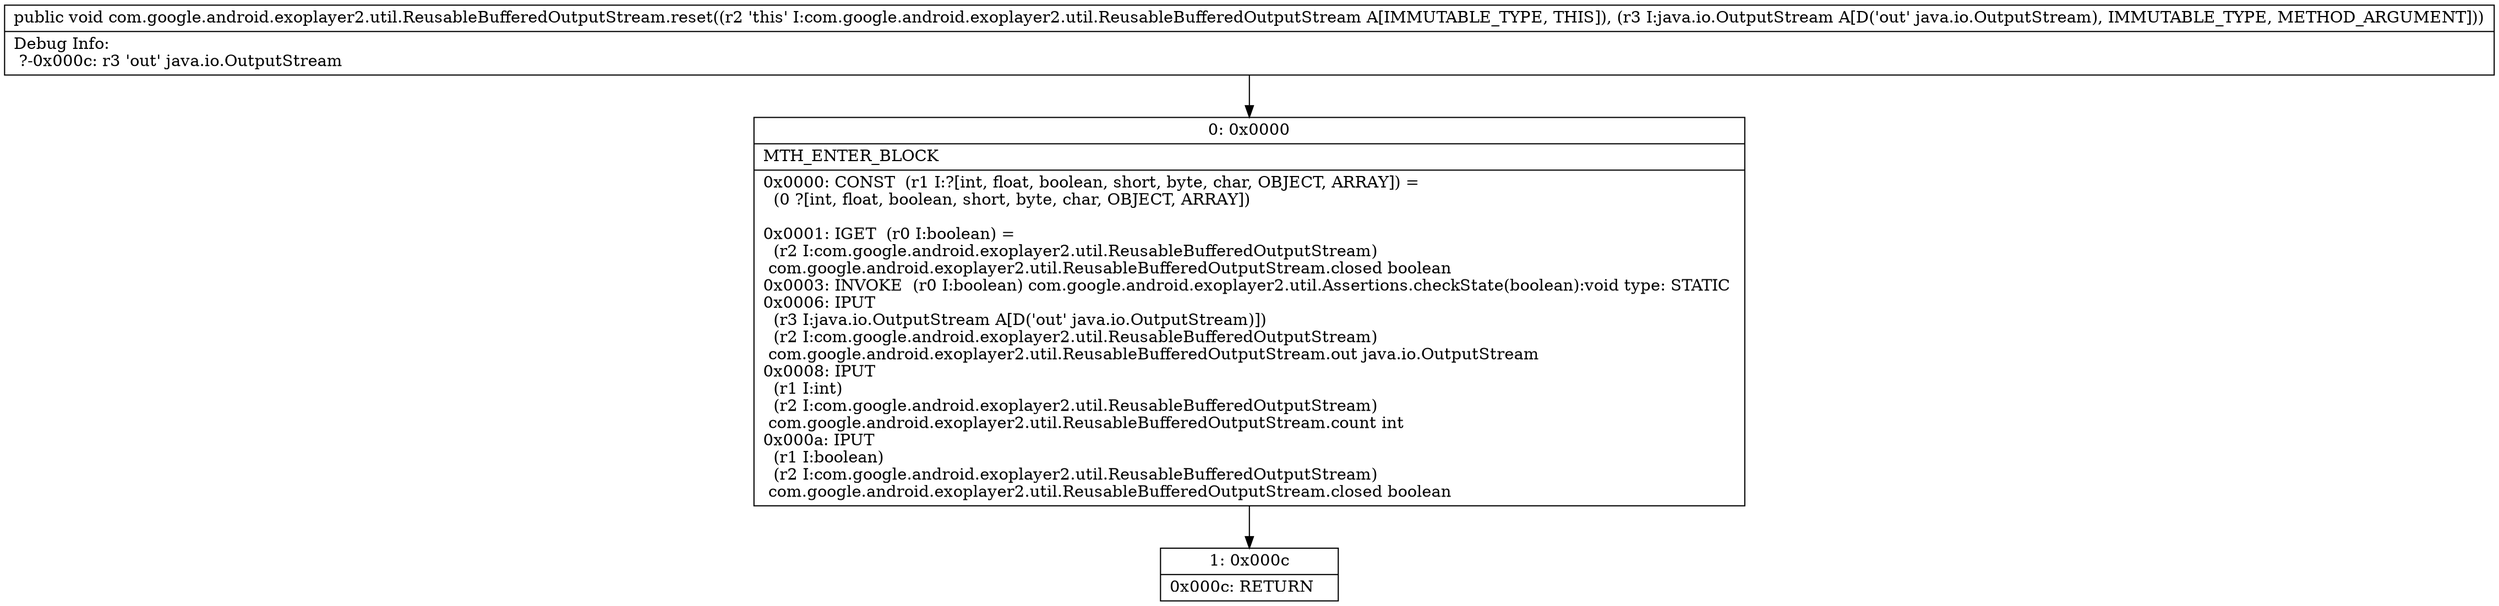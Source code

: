 digraph "CFG forcom.google.android.exoplayer2.util.ReusableBufferedOutputStream.reset(Ljava\/io\/OutputStream;)V" {
Node_0 [shape=record,label="{0\:\ 0x0000|MTH_ENTER_BLOCK\l|0x0000: CONST  (r1 I:?[int, float, boolean, short, byte, char, OBJECT, ARRAY]) = \l  (0 ?[int, float, boolean, short, byte, char, OBJECT, ARRAY])\l \l0x0001: IGET  (r0 I:boolean) = \l  (r2 I:com.google.android.exoplayer2.util.ReusableBufferedOutputStream)\l com.google.android.exoplayer2.util.ReusableBufferedOutputStream.closed boolean \l0x0003: INVOKE  (r0 I:boolean) com.google.android.exoplayer2.util.Assertions.checkState(boolean):void type: STATIC \l0x0006: IPUT  \l  (r3 I:java.io.OutputStream A[D('out' java.io.OutputStream)])\l  (r2 I:com.google.android.exoplayer2.util.ReusableBufferedOutputStream)\l com.google.android.exoplayer2.util.ReusableBufferedOutputStream.out java.io.OutputStream \l0x0008: IPUT  \l  (r1 I:int)\l  (r2 I:com.google.android.exoplayer2.util.ReusableBufferedOutputStream)\l com.google.android.exoplayer2.util.ReusableBufferedOutputStream.count int \l0x000a: IPUT  \l  (r1 I:boolean)\l  (r2 I:com.google.android.exoplayer2.util.ReusableBufferedOutputStream)\l com.google.android.exoplayer2.util.ReusableBufferedOutputStream.closed boolean \l}"];
Node_1 [shape=record,label="{1\:\ 0x000c|0x000c: RETURN   \l}"];
MethodNode[shape=record,label="{public void com.google.android.exoplayer2.util.ReusableBufferedOutputStream.reset((r2 'this' I:com.google.android.exoplayer2.util.ReusableBufferedOutputStream A[IMMUTABLE_TYPE, THIS]), (r3 I:java.io.OutputStream A[D('out' java.io.OutputStream), IMMUTABLE_TYPE, METHOD_ARGUMENT]))  | Debug Info:\l  ?\-0x000c: r3 'out' java.io.OutputStream\l}"];
MethodNode -> Node_0;
Node_0 -> Node_1;
}

